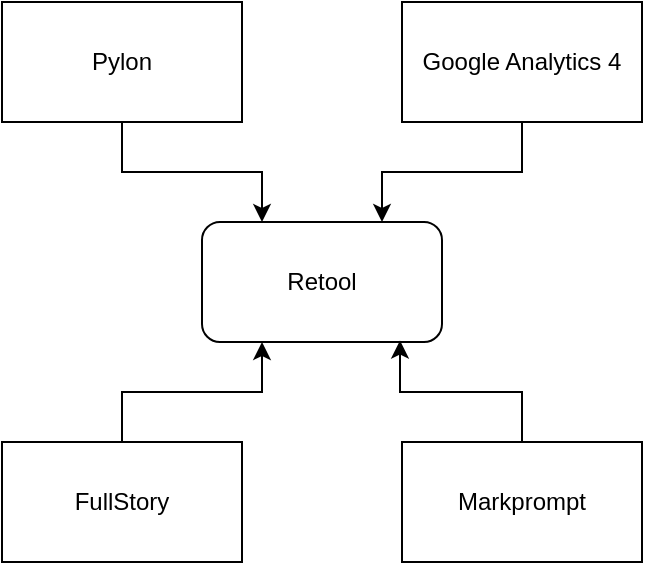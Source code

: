 <mxfile version="26.2.13">
  <diagram name="Page-1" id="iJ3O7zGOrraRx-ZBe9Uc">
    <mxGraphModel dx="983" dy="1900" grid="1" gridSize="10" guides="1" tooltips="1" connect="1" arrows="1" fold="1" page="1" pageScale="1" pageWidth="850" pageHeight="1100" math="0" shadow="0">
      <root>
        <mxCell id="0" />
        <mxCell id="1" parent="0" />
        <mxCell id="1zDihi0U0P0-fR-KAjGn-1" value="Retool" style="rounded=1;whiteSpace=wrap;html=1;" vertex="1" parent="1">
          <mxGeometry x="260" y="810" width="120" height="60" as="geometry" />
        </mxCell>
        <mxCell id="1zDihi0U0P0-fR-KAjGn-6" style="edgeStyle=orthogonalEdgeStyle;rounded=0;orthogonalLoop=1;jettySize=auto;html=1;entryX=0.25;entryY=0;entryDx=0;entryDy=0;" edge="1" parent="1" source="1zDihi0U0P0-fR-KAjGn-2" target="1zDihi0U0P0-fR-KAjGn-1">
          <mxGeometry relative="1" as="geometry" />
        </mxCell>
        <mxCell id="1zDihi0U0P0-fR-KAjGn-2" value="Pylon" style="rounded=0;whiteSpace=wrap;html=1;" vertex="1" parent="1">
          <mxGeometry x="160" y="700" width="120" height="60" as="geometry" />
        </mxCell>
        <mxCell id="1zDihi0U0P0-fR-KAjGn-7" style="edgeStyle=orthogonalEdgeStyle;rounded=0;orthogonalLoop=1;jettySize=auto;html=1;entryX=0.75;entryY=0;entryDx=0;entryDy=0;" edge="1" parent="1" source="1zDihi0U0P0-fR-KAjGn-3" target="1zDihi0U0P0-fR-KAjGn-1">
          <mxGeometry relative="1" as="geometry" />
        </mxCell>
        <mxCell id="1zDihi0U0P0-fR-KAjGn-3" value="Google Analytics 4" style="rounded=0;whiteSpace=wrap;html=1;" vertex="1" parent="1">
          <mxGeometry x="360" y="700" width="120" height="60" as="geometry" />
        </mxCell>
        <mxCell id="1zDihi0U0P0-fR-KAjGn-8" style="edgeStyle=orthogonalEdgeStyle;rounded=0;orthogonalLoop=1;jettySize=auto;html=1;entryX=0.25;entryY=1;entryDx=0;entryDy=0;" edge="1" parent="1" source="1zDihi0U0P0-fR-KAjGn-4" target="1zDihi0U0P0-fR-KAjGn-1">
          <mxGeometry relative="1" as="geometry" />
        </mxCell>
        <mxCell id="1zDihi0U0P0-fR-KAjGn-4" value="FullStory" style="rounded=0;whiteSpace=wrap;html=1;" vertex="1" parent="1">
          <mxGeometry x="160" y="920" width="120" height="60" as="geometry" />
        </mxCell>
        <mxCell id="1zDihi0U0P0-fR-KAjGn-5" value="Markprompt" style="rounded=0;whiteSpace=wrap;html=1;" vertex="1" parent="1">
          <mxGeometry x="360" y="920" width="120" height="60" as="geometry" />
        </mxCell>
        <mxCell id="1zDihi0U0P0-fR-KAjGn-9" style="edgeStyle=orthogonalEdgeStyle;rounded=0;orthogonalLoop=1;jettySize=auto;html=1;entryX=0.825;entryY=0.988;entryDx=0;entryDy=0;entryPerimeter=0;" edge="1" parent="1" source="1zDihi0U0P0-fR-KAjGn-5" target="1zDihi0U0P0-fR-KAjGn-1">
          <mxGeometry relative="1" as="geometry" />
        </mxCell>
      </root>
    </mxGraphModel>
  </diagram>
</mxfile>
